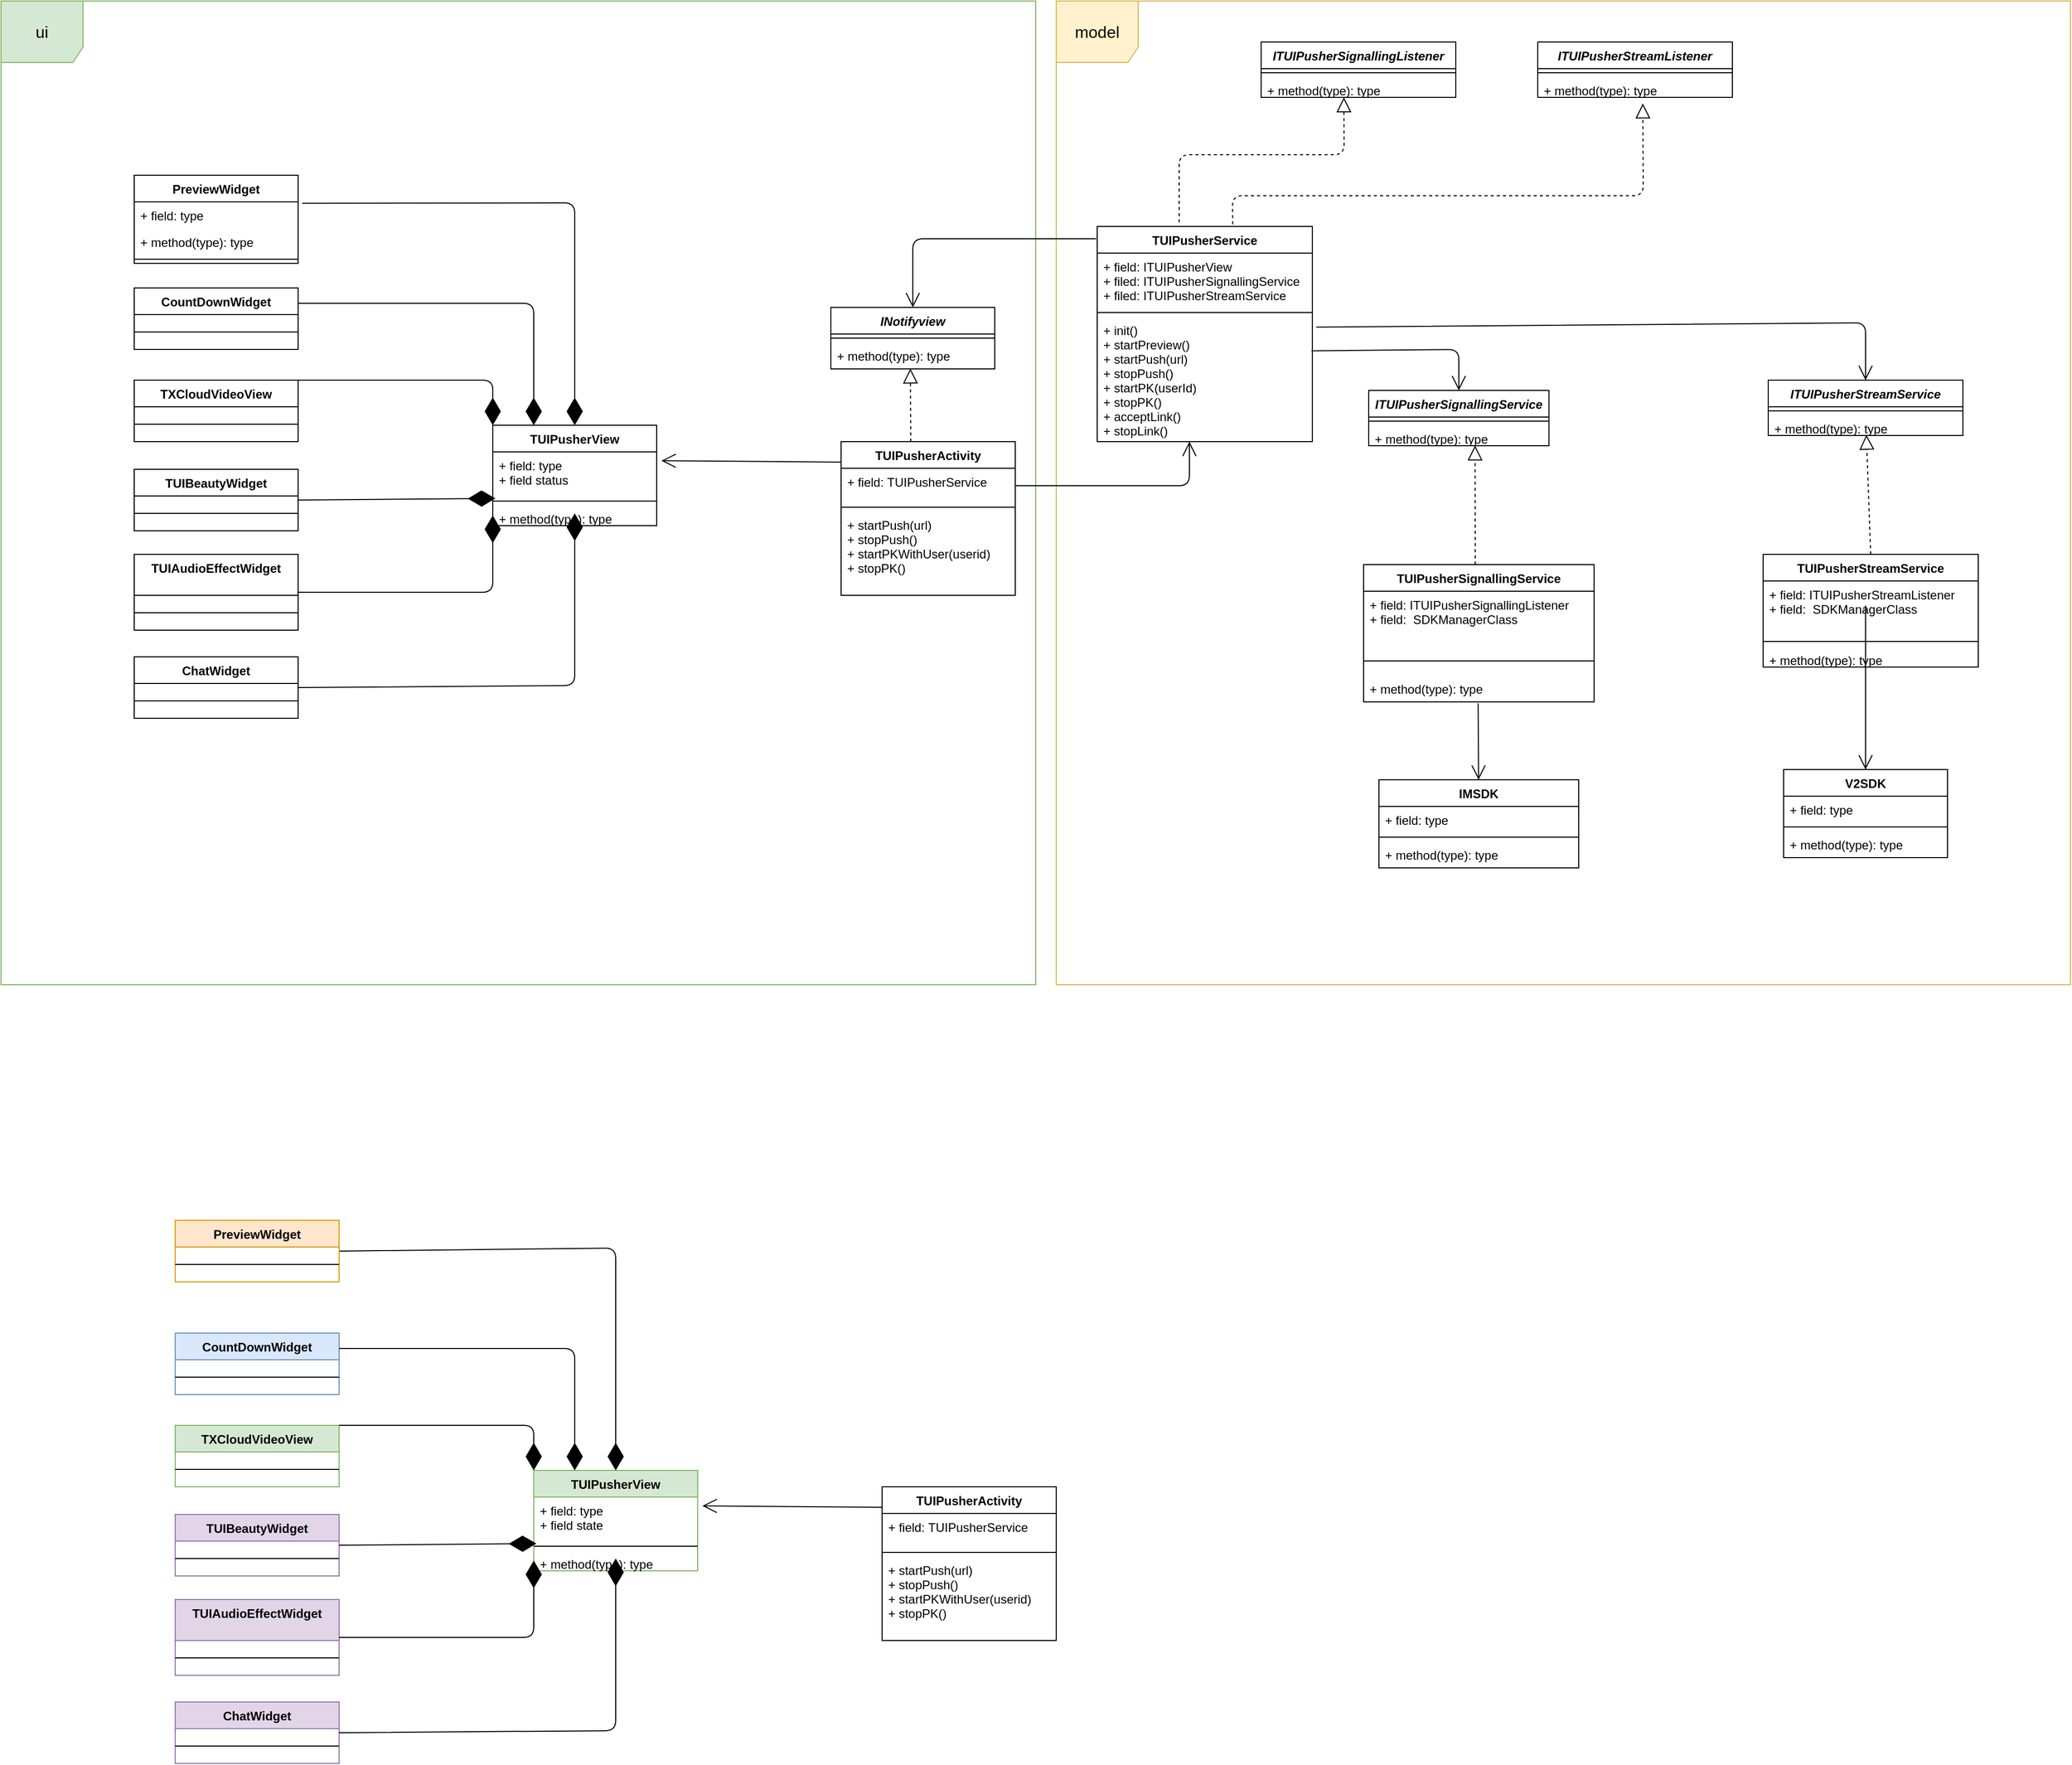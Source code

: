 <mxfile version="14.9.8" type="github">
  <diagram name="Page-1" id="9361dd3d-8414-5efd-6122-117bd74ce7a7">
    <mxGraphModel dx="2794" dy="1544" grid="1" gridSize="10" guides="1" tooltips="1" connect="1" arrows="1" fold="1" page="0" pageScale="1.5" pageWidth="826" pageHeight="1169" background="none" math="0" shadow="0">
      <root>
        <mxCell id="0" />
        <mxCell id="1" parent="0" />
        <mxCell id="zx5UO59vT8nnXrw4bjq7-177" value="&lt;font style=&quot;font-size: 16px&quot;&gt;ui&lt;/font&gt;" style="shape=umlFrame;whiteSpace=wrap;html=1;strokeColor=#82b366;fillColor=#d5e8d4;width=80;height=60;" vertex="1" parent="1">
          <mxGeometry x="-600" y="-30" width="1010" height="960" as="geometry" />
        </mxCell>
        <mxCell id="zx5UO59vT8nnXrw4bjq7-176" value="&lt;font style=&quot;font-size: 16px&quot;&gt;model&lt;/font&gt;" style="shape=umlFrame;whiteSpace=wrap;html=1;fillColor=#FFF2CC;width=80;height=60;strokeColor=#D6B656;" vertex="1" parent="1">
          <mxGeometry x="430" y="-30" width="990" height="960" as="geometry" />
        </mxCell>
        <mxCell id="zx5UO59vT8nnXrw4bjq7-94" value="INotifyview" style="swimlane;fontStyle=3;align=center;verticalAlign=top;childLayout=stackLayout;horizontal=1;startSize=26;horizontalStack=0;resizeParent=1;resizeParentMax=0;resizeLast=0;collapsible=1;marginBottom=0;" vertex="1" parent="1">
          <mxGeometry x="210" y="269" width="160" height="60" as="geometry" />
        </mxCell>
        <mxCell id="zx5UO59vT8nnXrw4bjq7-96" value="" style="line;strokeWidth=1;fillColor=none;align=left;verticalAlign=middle;spacingTop=-1;spacingLeft=3;spacingRight=3;rotatable=0;labelPosition=right;points=[];portConstraint=eastwest;" vertex="1" parent="zx5UO59vT8nnXrw4bjq7-94">
          <mxGeometry y="26" width="160" height="8" as="geometry" />
        </mxCell>
        <mxCell id="zx5UO59vT8nnXrw4bjq7-97" value="+ method(type): type" style="text;strokeColor=none;fillColor=none;align=left;verticalAlign=top;spacingLeft=4;spacingRight=4;overflow=hidden;rotatable=0;points=[[0,0.5],[1,0.5]];portConstraint=eastwest;" vertex="1" parent="zx5UO59vT8nnXrw4bjq7-94">
          <mxGeometry y="34" width="160" height="26" as="geometry" />
        </mxCell>
        <mxCell id="zx5UO59vT8nnXrw4bjq7-98" value="TUIPusherService" style="swimlane;fontStyle=1;align=center;verticalAlign=top;childLayout=stackLayout;horizontal=1;startSize=26;horizontalStack=0;resizeParent=1;resizeParentMax=0;resizeLast=0;collapsible=1;marginBottom=0;" vertex="1" parent="1">
          <mxGeometry x="470" y="190" width="210" height="210" as="geometry" />
        </mxCell>
        <mxCell id="zx5UO59vT8nnXrw4bjq7-99" value="+ field: ITUIPusherView&#xa;+ filed: ITUIPusherSignallingService&#xa;+ filed: ITUIPusherStreamService" style="text;strokeColor=none;fillColor=none;align=left;verticalAlign=top;spacingLeft=4;spacingRight=4;overflow=hidden;rotatable=0;points=[[0,0.5],[1,0.5]];portConstraint=eastwest;" vertex="1" parent="zx5UO59vT8nnXrw4bjq7-98">
          <mxGeometry y="26" width="210" height="54" as="geometry" />
        </mxCell>
        <mxCell id="zx5UO59vT8nnXrw4bjq7-100" value="" style="line;strokeWidth=1;fillColor=none;align=left;verticalAlign=middle;spacingTop=-1;spacingLeft=3;spacingRight=3;rotatable=0;labelPosition=right;points=[];portConstraint=eastwest;" vertex="1" parent="zx5UO59vT8nnXrw4bjq7-98">
          <mxGeometry y="80" width="210" height="8" as="geometry" />
        </mxCell>
        <mxCell id="zx5UO59vT8nnXrw4bjq7-101" value="+ init()&#xa;+ startPreview()&#xa;+ startPush(url)&#xa;+ stopPush()&#xa;+ startPK(userId)&#xa;+ stopPK()&#xa;+ acceptLink()&#xa;+ stopLink()" style="text;strokeColor=none;fillColor=none;align=left;verticalAlign=top;spacingLeft=4;spacingRight=4;overflow=hidden;rotatable=0;points=[[0,0.5],[1,0.5]];portConstraint=eastwest;" vertex="1" parent="zx5UO59vT8nnXrw4bjq7-98">
          <mxGeometry y="88" width="210" height="122" as="geometry" />
        </mxCell>
        <mxCell id="zx5UO59vT8nnXrw4bjq7-106" value="PreviewWidget" style="swimlane;fontStyle=1;align=center;verticalAlign=top;childLayout=stackLayout;horizontal=1;startSize=26;horizontalStack=0;resizeParent=1;resizeParentMax=0;resizeLast=0;collapsible=1;marginBottom=0;" vertex="1" parent="1">
          <mxGeometry x="-470" y="140" width="160" height="86" as="geometry" />
        </mxCell>
        <mxCell id="zx5UO59vT8nnXrw4bjq7-107" value="+ field: type" style="text;strokeColor=none;fillColor=none;align=left;verticalAlign=top;spacingLeft=4;spacingRight=4;overflow=hidden;rotatable=0;points=[[0,0.5],[1,0.5]];portConstraint=eastwest;" vertex="1" parent="zx5UO59vT8nnXrw4bjq7-106">
          <mxGeometry y="26" width="160" height="26" as="geometry" />
        </mxCell>
        <mxCell id="zx5UO59vT8nnXrw4bjq7-109" value="+ method(type): type" style="text;strokeColor=none;fillColor=none;align=left;verticalAlign=top;spacingLeft=4;spacingRight=4;overflow=hidden;rotatable=0;points=[[0,0.5],[1,0.5]];portConstraint=eastwest;" vertex="1" parent="zx5UO59vT8nnXrw4bjq7-106">
          <mxGeometry y="52" width="160" height="26" as="geometry" />
        </mxCell>
        <mxCell id="zx5UO59vT8nnXrw4bjq7-108" value="" style="line;strokeWidth=1;fillColor=none;align=left;verticalAlign=middle;spacingTop=-1;spacingLeft=3;spacingRight=3;rotatable=0;labelPosition=right;points=[];portConstraint=eastwest;" vertex="1" parent="zx5UO59vT8nnXrw4bjq7-106">
          <mxGeometry y="78" width="160" height="8" as="geometry" />
        </mxCell>
        <mxCell id="zx5UO59vT8nnXrw4bjq7-110" value="" style="endArrow=block;dashed=1;endFill=0;endSize=12;html=1;entryX=0.485;entryY=0.987;entryDx=0;entryDy=0;entryPerimeter=0;" edge="1" parent="1" target="zx5UO59vT8nnXrw4bjq7-97">
          <mxGeometry width="160" relative="1" as="geometry">
            <mxPoint x="288" y="400" as="sourcePoint" />
            <mxPoint x="470" y="410" as="targetPoint" />
          </mxGeometry>
        </mxCell>
        <mxCell id="zx5UO59vT8nnXrw4bjq7-114" value="TUIPusherSignallingService" style="swimlane;fontStyle=1;align=center;verticalAlign=top;childLayout=stackLayout;horizontal=1;startSize=26;horizontalStack=0;resizeParent=1;resizeParentMax=0;resizeLast=0;collapsible=1;marginBottom=0;" vertex="1" parent="1">
          <mxGeometry x="730" y="520" width="225" height="134" as="geometry" />
        </mxCell>
        <mxCell id="zx5UO59vT8nnXrw4bjq7-115" value="+ field: ITUIPusherSignallingListener&#xa;+ field:  SDKManagerClass" style="text;strokeColor=none;fillColor=none;align=left;verticalAlign=top;spacingLeft=4;spacingRight=4;overflow=hidden;rotatable=0;points=[[0,0.5],[1,0.5]];portConstraint=eastwest;" vertex="1" parent="zx5UO59vT8nnXrw4bjq7-114">
          <mxGeometry y="26" width="225" height="54" as="geometry" />
        </mxCell>
        <mxCell id="zx5UO59vT8nnXrw4bjq7-116" value="" style="line;strokeWidth=1;fillColor=none;align=left;verticalAlign=middle;spacingTop=-1;spacingLeft=3;spacingRight=3;rotatable=0;labelPosition=right;points=[];portConstraint=eastwest;" vertex="1" parent="zx5UO59vT8nnXrw4bjq7-114">
          <mxGeometry y="80" width="225" height="28" as="geometry" />
        </mxCell>
        <mxCell id="zx5UO59vT8nnXrw4bjq7-117" value="+ method(type): type" style="text;strokeColor=none;fillColor=none;align=left;verticalAlign=top;spacingLeft=4;spacingRight=4;overflow=hidden;rotatable=0;points=[[0,0.5],[1,0.5]];portConstraint=eastwest;" vertex="1" parent="zx5UO59vT8nnXrw4bjq7-114">
          <mxGeometry y="108" width="225" height="26" as="geometry" />
        </mxCell>
        <mxCell id="zx5UO59vT8nnXrw4bjq7-118" value="" style="endArrow=block;dashed=1;endFill=0;endSize=12;html=1;entryX=0.59;entryY=0.986;entryDx=0;entryDy=0;entryPerimeter=0;" edge="1" parent="1" target="zx5UO59vT8nnXrw4bjq7-152">
          <mxGeometry width="160" relative="1" as="geometry">
            <mxPoint x="839" y="520" as="sourcePoint" />
            <mxPoint x="834" y="400" as="targetPoint" />
          </mxGeometry>
        </mxCell>
        <mxCell id="zx5UO59vT8nnXrw4bjq7-126" value="" style="endArrow=open;endFill=1;endSize=12;html=1;exitX=0.996;exitY=0.274;exitDx=0;exitDy=0;entryX=0.5;entryY=0;entryDx=0;entryDy=0;exitPerimeter=0;" edge="1" parent="1" source="zx5UO59vT8nnXrw4bjq7-101" target="zx5UO59vT8nnXrw4bjq7-149">
          <mxGeometry width="160" relative="1" as="geometry">
            <mxPoint x="430" y="350" as="sourcePoint" />
            <mxPoint x="730" y="300" as="targetPoint" />
            <Array as="points">
              <mxPoint x="823" y="310" />
            </Array>
          </mxGeometry>
        </mxCell>
        <mxCell id="zx5UO59vT8nnXrw4bjq7-127" value="" style="endArrow=open;endFill=1;endSize=12;html=1;exitX=1;exitY=0.5;exitDx=0;exitDy=0;" edge="1" parent="1" source="zx5UO59vT8nnXrw4bjq7-227">
          <mxGeometry width="160" relative="1" as="geometry">
            <mxPoint x="390" y="440" as="sourcePoint" />
            <mxPoint x="560" y="400" as="targetPoint" />
            <Array as="points">
              <mxPoint x="560" y="443" />
            </Array>
          </mxGeometry>
        </mxCell>
        <mxCell id="zx5UO59vT8nnXrw4bjq7-128" value="" style="endArrow=open;endFill=1;endSize=12;html=1;entryX=0.5;entryY=0;entryDx=0;entryDy=0;" edge="1" parent="1" target="zx5UO59vT8nnXrw4bjq7-94">
          <mxGeometry width="160" relative="1" as="geometry">
            <mxPoint x="469" y="202" as="sourcePoint" />
            <mxPoint x="380" y="400" as="targetPoint" />
            <Array as="points">
              <mxPoint x="290" y="202" />
            </Array>
          </mxGeometry>
        </mxCell>
        <mxCell id="zx5UO59vT8nnXrw4bjq7-129" value="ITUIPusherStreamService" style="swimlane;fontStyle=3;align=center;verticalAlign=top;childLayout=stackLayout;horizontal=1;startSize=26;horizontalStack=0;resizeParent=1;resizeParentMax=0;resizeLast=0;collapsible=1;marginBottom=0;" vertex="1" parent="1">
          <mxGeometry x="1125" y="340" width="190" height="54" as="geometry" />
        </mxCell>
        <mxCell id="zx5UO59vT8nnXrw4bjq7-131" value="" style="line;strokeWidth=1;fillColor=none;align=left;verticalAlign=middle;spacingTop=-1;spacingLeft=3;spacingRight=3;rotatable=0;labelPosition=right;points=[];portConstraint=eastwest;" vertex="1" parent="zx5UO59vT8nnXrw4bjq7-129">
          <mxGeometry y="26" width="190" height="8" as="geometry" />
        </mxCell>
        <mxCell id="zx5UO59vT8nnXrw4bjq7-132" value="+ method(type): type" style="text;strokeColor=none;fillColor=none;align=left;verticalAlign=top;spacingLeft=4;spacingRight=4;overflow=hidden;rotatable=0;points=[[0,0.5],[1,0.5]];portConstraint=eastwest;" vertex="1" parent="zx5UO59vT8nnXrw4bjq7-129">
          <mxGeometry y="34" width="190" height="20" as="geometry" />
        </mxCell>
        <mxCell id="zx5UO59vT8nnXrw4bjq7-133" value="TUIPusherStreamService" style="swimlane;fontStyle=1;align=center;verticalAlign=top;childLayout=stackLayout;horizontal=1;startSize=26;horizontalStack=0;resizeParent=1;resizeParentMax=0;resizeLast=0;collapsible=1;marginBottom=0;" vertex="1" parent="1">
          <mxGeometry x="1120" y="510" width="210" height="110" as="geometry" />
        </mxCell>
        <mxCell id="zx5UO59vT8nnXrw4bjq7-134" value="+ field: ITUIPusherStreamListener&#xa;+ field:  SDKManagerClass" style="text;strokeColor=none;fillColor=none;align=left;verticalAlign=top;spacingLeft=4;spacingRight=4;overflow=hidden;rotatable=0;points=[[0,0.5],[1,0.5]];portConstraint=eastwest;" vertex="1" parent="zx5UO59vT8nnXrw4bjq7-133">
          <mxGeometry y="26" width="210" height="54" as="geometry" />
        </mxCell>
        <mxCell id="zx5UO59vT8nnXrw4bjq7-135" value="" style="line;strokeWidth=1;fillColor=none;align=left;verticalAlign=middle;spacingTop=-1;spacingLeft=3;spacingRight=3;rotatable=0;labelPosition=right;points=[];portConstraint=eastwest;" vertex="1" parent="zx5UO59vT8nnXrw4bjq7-133">
          <mxGeometry y="80" width="210" height="10" as="geometry" />
        </mxCell>
        <mxCell id="zx5UO59vT8nnXrw4bjq7-136" value="+ method(type): type" style="text;strokeColor=none;fillColor=none;align=left;verticalAlign=top;spacingLeft=4;spacingRight=4;overflow=hidden;rotatable=0;points=[[0,0.5],[1,0.5]];portConstraint=eastwest;" vertex="1" parent="zx5UO59vT8nnXrw4bjq7-133">
          <mxGeometry y="90" width="210" height="20" as="geometry" />
        </mxCell>
        <mxCell id="zx5UO59vT8nnXrw4bjq7-137" value="" style="endArrow=block;dashed=1;endFill=0;endSize=12;html=1;exitX=0.5;exitY=0;exitDx=0;exitDy=0;entryX=0.504;entryY=0.967;entryDx=0;entryDy=0;entryPerimeter=0;" edge="1" parent="1" source="zx5UO59vT8nnXrw4bjq7-133" target="zx5UO59vT8nnXrw4bjq7-132">
          <mxGeometry width="160" relative="1" as="geometry">
            <mxPoint x="1219.11" y="460.004" as="sourcePoint" />
            <mxPoint x="1216" y="372" as="targetPoint" />
          </mxGeometry>
        </mxCell>
        <mxCell id="zx5UO59vT8nnXrw4bjq7-138" value="" style="endArrow=open;endFill=1;endSize=12;html=1;exitX=1.018;exitY=0.084;exitDx=0;exitDy=0;entryX=0.5;entryY=0;entryDx=0;entryDy=0;exitPerimeter=0;" edge="1" parent="1" source="zx5UO59vT8nnXrw4bjq7-101" target="zx5UO59vT8nnXrw4bjq7-129">
          <mxGeometry width="160" relative="1" as="geometry">
            <mxPoint x="639.68" y="211.388" as="sourcePoint" />
            <mxPoint x="740" y="310" as="targetPoint" />
            <Array as="points">
              <mxPoint x="1220" y="284" />
            </Array>
          </mxGeometry>
        </mxCell>
        <mxCell id="zx5UO59vT8nnXrw4bjq7-139" value="IMSDK" style="swimlane;fontStyle=1;align=center;verticalAlign=top;childLayout=stackLayout;horizontal=1;startSize=26;horizontalStack=0;resizeParent=1;resizeParentMax=0;resizeLast=0;collapsible=1;marginBottom=0;" vertex="1" parent="1">
          <mxGeometry x="745" y="730" width="195" height="86" as="geometry" />
        </mxCell>
        <mxCell id="zx5UO59vT8nnXrw4bjq7-140" value="+ field: type" style="text;strokeColor=none;fillColor=none;align=left;verticalAlign=top;spacingLeft=4;spacingRight=4;overflow=hidden;rotatable=0;points=[[0,0.5],[1,0.5]];portConstraint=eastwest;" vertex="1" parent="zx5UO59vT8nnXrw4bjq7-139">
          <mxGeometry y="26" width="195" height="26" as="geometry" />
        </mxCell>
        <mxCell id="zx5UO59vT8nnXrw4bjq7-141" value="" style="line;strokeWidth=1;fillColor=none;align=left;verticalAlign=middle;spacingTop=-1;spacingLeft=3;spacingRight=3;rotatable=0;labelPosition=right;points=[];portConstraint=eastwest;" vertex="1" parent="zx5UO59vT8nnXrw4bjq7-139">
          <mxGeometry y="52" width="195" height="8" as="geometry" />
        </mxCell>
        <mxCell id="zx5UO59vT8nnXrw4bjq7-142" value="+ method(type): type" style="text;strokeColor=none;fillColor=none;align=left;verticalAlign=top;spacingLeft=4;spacingRight=4;overflow=hidden;rotatable=0;points=[[0,0.5],[1,0.5]];portConstraint=eastwest;" vertex="1" parent="zx5UO59vT8nnXrw4bjq7-139">
          <mxGeometry y="60" width="195" height="26" as="geometry" />
        </mxCell>
        <mxCell id="zx5UO59vT8nnXrw4bjq7-143" value="V2SDK" style="swimlane;fontStyle=1;align=center;verticalAlign=top;childLayout=stackLayout;horizontal=1;startSize=26;horizontalStack=0;resizeParent=1;resizeParentMax=0;resizeLast=0;collapsible=1;marginBottom=0;" vertex="1" parent="1">
          <mxGeometry x="1140" y="720" width="160" height="86" as="geometry" />
        </mxCell>
        <mxCell id="zx5UO59vT8nnXrw4bjq7-144" value="+ field: type" style="text;strokeColor=none;fillColor=none;align=left;verticalAlign=top;spacingLeft=4;spacingRight=4;overflow=hidden;rotatable=0;points=[[0,0.5],[1,0.5]];portConstraint=eastwest;" vertex="1" parent="zx5UO59vT8nnXrw4bjq7-143">
          <mxGeometry y="26" width="160" height="26" as="geometry" />
        </mxCell>
        <mxCell id="zx5UO59vT8nnXrw4bjq7-145" value="" style="line;strokeWidth=1;fillColor=none;align=left;verticalAlign=middle;spacingTop=-1;spacingLeft=3;spacingRight=3;rotatable=0;labelPosition=right;points=[];portConstraint=eastwest;" vertex="1" parent="zx5UO59vT8nnXrw4bjq7-143">
          <mxGeometry y="52" width="160" height="8" as="geometry" />
        </mxCell>
        <mxCell id="zx5UO59vT8nnXrw4bjq7-146" value="+ method(type): type" style="text;strokeColor=none;fillColor=none;align=left;verticalAlign=top;spacingLeft=4;spacingRight=4;overflow=hidden;rotatable=0;points=[[0,0.5],[1,0.5]];portConstraint=eastwest;" vertex="1" parent="zx5UO59vT8nnXrw4bjq7-143">
          <mxGeometry y="60" width="160" height="26" as="geometry" />
        </mxCell>
        <mxCell id="zx5UO59vT8nnXrw4bjq7-147" value="" style="endArrow=open;endFill=1;endSize=12;html=1;exitX=0.497;exitY=1.051;exitDx=0;exitDy=0;exitPerimeter=0;" edge="1" parent="1" source="zx5UO59vT8nnXrw4bjq7-117" target="zx5UO59vT8nnXrw4bjq7-139">
          <mxGeometry width="160" relative="1" as="geometry">
            <mxPoint x="760" y="520" as="sourcePoint" />
            <mxPoint x="920" y="520" as="targetPoint" />
          </mxGeometry>
        </mxCell>
        <mxCell id="zx5UO59vT8nnXrw4bjq7-148" value="" style="endArrow=open;endFill=1;endSize=12;html=1;entryX=0.5;entryY=0;entryDx=0;entryDy=0;" edge="1" parent="1" target="zx5UO59vT8nnXrw4bjq7-143">
          <mxGeometry width="160" relative="1" as="geometry">
            <mxPoint x="1220" y="560" as="sourcePoint" />
            <mxPoint x="1003.533" y="600" as="targetPoint" />
          </mxGeometry>
        </mxCell>
        <mxCell id="zx5UO59vT8nnXrw4bjq7-149" value="ITUIPusherSignallingService" style="swimlane;fontStyle=3;align=center;verticalAlign=top;childLayout=stackLayout;horizontal=1;startSize=26;horizontalStack=0;resizeParent=1;resizeParentMax=0;resizeLast=0;collapsible=1;marginBottom=0;" vertex="1" parent="1">
          <mxGeometry x="735" y="350" width="175.93" height="54" as="geometry" />
        </mxCell>
        <mxCell id="zx5UO59vT8nnXrw4bjq7-151" value="" style="line;strokeWidth=1;fillColor=none;align=left;verticalAlign=middle;spacingTop=-1;spacingLeft=3;spacingRight=3;rotatable=0;labelPosition=right;points=[];portConstraint=eastwest;" vertex="1" parent="zx5UO59vT8nnXrw4bjq7-149">
          <mxGeometry y="26" width="175.93" height="8" as="geometry" />
        </mxCell>
        <mxCell id="zx5UO59vT8nnXrw4bjq7-152" value="+ method(type): type" style="text;strokeColor=none;fillColor=none;align=left;verticalAlign=top;spacingLeft=4;spacingRight=4;overflow=hidden;rotatable=0;points=[[0,0.5],[1,0.5]];portConstraint=eastwest;" vertex="1" parent="zx5UO59vT8nnXrw4bjq7-149">
          <mxGeometry y="34" width="175.93" height="20" as="geometry" />
        </mxCell>
        <mxCell id="zx5UO59vT8nnXrw4bjq7-153" value="ITUIPusherSignallingListener" style="swimlane;fontStyle=3;align=center;verticalAlign=top;childLayout=stackLayout;horizontal=1;startSize=26;horizontalStack=0;resizeParent=1;resizeParentMax=0;resizeLast=0;collapsible=1;marginBottom=0;" vertex="1" parent="1">
          <mxGeometry x="630" y="10" width="190" height="54" as="geometry" />
        </mxCell>
        <mxCell id="zx5UO59vT8nnXrw4bjq7-155" value="" style="line;strokeWidth=1;fillColor=none;align=left;verticalAlign=middle;spacingTop=-1;spacingLeft=3;spacingRight=3;rotatable=0;labelPosition=right;points=[];portConstraint=eastwest;" vertex="1" parent="zx5UO59vT8nnXrw4bjq7-153">
          <mxGeometry y="26" width="190" height="8" as="geometry" />
        </mxCell>
        <mxCell id="zx5UO59vT8nnXrw4bjq7-156" value="+ method(type): type" style="text;strokeColor=none;fillColor=none;align=left;verticalAlign=top;spacingLeft=4;spacingRight=4;overflow=hidden;rotatable=0;points=[[0,0.5],[1,0.5]];portConstraint=eastwest;" vertex="1" parent="zx5UO59vT8nnXrw4bjq7-153">
          <mxGeometry y="34" width="190" height="20" as="geometry" />
        </mxCell>
        <mxCell id="zx5UO59vT8nnXrw4bjq7-159" value="ITUIPusherStreamListener" style="swimlane;fontStyle=3;align=center;verticalAlign=top;childLayout=stackLayout;horizontal=1;startSize=26;horizontalStack=0;resizeParent=1;resizeParentMax=0;resizeLast=0;collapsible=1;marginBottom=0;" vertex="1" parent="1">
          <mxGeometry x="900" y="10" width="190" height="54" as="geometry" />
        </mxCell>
        <mxCell id="zx5UO59vT8nnXrw4bjq7-161" value="" style="line;strokeWidth=1;fillColor=none;align=left;verticalAlign=middle;spacingTop=-1;spacingLeft=3;spacingRight=3;rotatable=0;labelPosition=right;points=[];portConstraint=eastwest;" vertex="1" parent="zx5UO59vT8nnXrw4bjq7-159">
          <mxGeometry y="26" width="190" height="8" as="geometry" />
        </mxCell>
        <mxCell id="zx5UO59vT8nnXrw4bjq7-162" value="+ method(type): type" style="text;strokeColor=none;fillColor=none;align=left;verticalAlign=top;spacingLeft=4;spacingRight=4;overflow=hidden;rotatable=0;points=[[0,0.5],[1,0.5]];portConstraint=eastwest;" vertex="1" parent="zx5UO59vT8nnXrw4bjq7-159">
          <mxGeometry y="34" width="190" height="20" as="geometry" />
        </mxCell>
        <mxCell id="zx5UO59vT8nnXrw4bjq7-164" value="" style="endArrow=block;dashed=1;endFill=0;endSize=12;html=1;entryX=0.425;entryY=1;entryDx=0;entryDy=0;entryPerimeter=0;" edge="1" parent="1" target="zx5UO59vT8nnXrw4bjq7-156">
          <mxGeometry width="160" relative="1" as="geometry">
            <mxPoint x="550" y="186" as="sourcePoint" />
            <mxPoint x="500" y="70" as="targetPoint" />
            <Array as="points">
              <mxPoint x="550" y="120" />
              <mxPoint x="711" y="120" />
            </Array>
          </mxGeometry>
        </mxCell>
        <mxCell id="zx5UO59vT8nnXrw4bjq7-165" value="" style="endArrow=block;dashed=1;endFill=0;endSize=12;html=1;exitX=0.63;exitY=-0.01;exitDx=0;exitDy=0;entryX=0.54;entryY=1.3;entryDx=0;entryDy=0;entryPerimeter=0;exitPerimeter=0;" edge="1" parent="1" source="zx5UO59vT8nnXrw4bjq7-98" target="zx5UO59vT8nnXrw4bjq7-162">
          <mxGeometry width="160" relative="1" as="geometry">
            <mxPoint x="560" y="200" as="sourcePoint" />
            <mxPoint x="510.75" y="70" as="targetPoint" />
            <Array as="points">
              <mxPoint x="602" y="160" />
              <mxPoint x="1003" y="160" />
            </Array>
          </mxGeometry>
        </mxCell>
        <mxCell id="zx5UO59vT8nnXrw4bjq7-178" value="TUIPusherView" style="swimlane;fontStyle=1;align=center;verticalAlign=top;childLayout=stackLayout;horizontal=1;startSize=26;horizontalStack=0;resizeParent=1;resizeParentMax=0;resizeLast=0;collapsible=1;marginBottom=0;" vertex="1" parent="1">
          <mxGeometry x="-120" y="384" width="160" height="98" as="geometry" />
        </mxCell>
        <mxCell id="zx5UO59vT8nnXrw4bjq7-179" value="+ field: type&#xa;+ field status" style="text;strokeColor=none;fillColor=none;align=left;verticalAlign=top;spacingLeft=4;spacingRight=4;overflow=hidden;rotatable=0;points=[[0,0.5],[1,0.5]];portConstraint=eastwest;" vertex="1" parent="zx5UO59vT8nnXrw4bjq7-178">
          <mxGeometry y="26" width="160" height="44" as="geometry" />
        </mxCell>
        <mxCell id="zx5UO59vT8nnXrw4bjq7-180" value="" style="line;strokeWidth=1;fillColor=none;align=left;verticalAlign=middle;spacingTop=-1;spacingLeft=3;spacingRight=3;rotatable=0;labelPosition=right;points=[];portConstraint=eastwest;" vertex="1" parent="zx5UO59vT8nnXrw4bjq7-178">
          <mxGeometry y="70" width="160" height="8" as="geometry" />
        </mxCell>
        <mxCell id="zx5UO59vT8nnXrw4bjq7-181" value="+ method(type): type" style="text;strokeColor=none;fillColor=none;align=left;verticalAlign=top;spacingLeft=4;spacingRight=4;overflow=hidden;rotatable=0;points=[[0,0.5],[1,0.5]];portConstraint=eastwest;" vertex="1" parent="zx5UO59vT8nnXrw4bjq7-178">
          <mxGeometry y="78" width="160" height="20" as="geometry" />
        </mxCell>
        <mxCell id="zx5UO59vT8nnXrw4bjq7-183" value="" style="endArrow=open;endFill=1;endSize=12;html=1;entryX=1.029;entryY=0.195;entryDx=0;entryDy=0;exitX=0;exitY=0.25;exitDx=0;exitDy=0;entryPerimeter=0;" edge="1" parent="1" target="zx5UO59vT8nnXrw4bjq7-179">
          <mxGeometry width="160" relative="1" as="geometry">
            <mxPoint x="220" y="420" as="sourcePoint" />
            <mxPoint x="64.8" y="233.994" as="targetPoint" />
          </mxGeometry>
        </mxCell>
        <mxCell id="zx5UO59vT8nnXrw4bjq7-188" value="" style="endArrow=diamondThin;endFill=1;endSize=24;html=1;entryX=0.5;entryY=0;entryDx=0;entryDy=0;exitX=1.025;exitY=0.055;exitDx=0;exitDy=0;exitPerimeter=0;" edge="1" parent="1" source="zx5UO59vT8nnXrw4bjq7-107" target="zx5UO59vT8nnXrw4bjq7-178">
          <mxGeometry width="160" relative="1" as="geometry">
            <mxPoint x="-300" y="40" as="sourcePoint" />
            <mxPoint x="390" y="410" as="targetPoint" />
            <Array as="points">
              <mxPoint x="-40" y="167" />
            </Array>
          </mxGeometry>
        </mxCell>
        <mxCell id="zx5UO59vT8nnXrw4bjq7-199" value="CountDownWidget" style="swimlane;fontStyle=1;align=center;verticalAlign=top;childLayout=stackLayout;horizontal=1;startSize=26;horizontalStack=0;resizeParent=1;resizeParentMax=0;resizeLast=0;collapsible=1;marginBottom=0;" vertex="1" parent="1">
          <mxGeometry x="-470" y="250" width="160" height="60" as="geometry" />
        </mxCell>
        <mxCell id="zx5UO59vT8nnXrw4bjq7-200" value="" style="line;strokeWidth=1;fillColor=none;align=left;verticalAlign=middle;spacingTop=-1;spacingLeft=3;spacingRight=3;rotatable=0;labelPosition=right;points=[];portConstraint=eastwest;" vertex="1" parent="zx5UO59vT8nnXrw4bjq7-199">
          <mxGeometry y="26" width="160" height="34" as="geometry" />
        </mxCell>
        <mxCell id="zx5UO59vT8nnXrw4bjq7-201" value="" style="endArrow=diamondThin;endFill=1;endSize=24;html=1;exitX=1;exitY=0.25;exitDx=0;exitDy=0;entryX=0.25;entryY=0;entryDx=0;entryDy=0;" edge="1" parent="1" source="zx5UO59vT8nnXrw4bjq7-199" target="zx5UO59vT8nnXrw4bjq7-178">
          <mxGeometry width="160" relative="1" as="geometry">
            <mxPoint x="-290" y="291" as="sourcePoint" />
            <mxPoint x="-110" y="260" as="targetPoint" />
            <Array as="points">
              <mxPoint x="-80" y="265" />
            </Array>
          </mxGeometry>
        </mxCell>
        <mxCell id="zx5UO59vT8nnXrw4bjq7-202" value="TXCloudVideoView" style="swimlane;fontStyle=1;align=center;verticalAlign=top;childLayout=stackLayout;horizontal=1;startSize=26;horizontalStack=0;resizeParent=1;resizeParentMax=0;resizeLast=0;collapsible=1;marginBottom=0;" vertex="1" parent="1">
          <mxGeometry x="-470" y="340" width="160" height="60" as="geometry" />
        </mxCell>
        <mxCell id="zx5UO59vT8nnXrw4bjq7-203" value="" style="line;strokeWidth=1;fillColor=none;align=left;verticalAlign=middle;spacingTop=-1;spacingLeft=3;spacingRight=3;rotatable=0;labelPosition=right;points=[];portConstraint=eastwest;" vertex="1" parent="zx5UO59vT8nnXrw4bjq7-202">
          <mxGeometry y="26" width="160" height="34" as="geometry" />
        </mxCell>
        <mxCell id="zx5UO59vT8nnXrw4bjq7-204" value="" style="endArrow=diamondThin;endFill=1;endSize=24;html=1;exitX=1;exitY=0;exitDx=0;exitDy=0;entryX=0;entryY=0;entryDx=0;entryDy=0;" edge="1" parent="1" source="zx5UO59vT8nnXrw4bjq7-202" target="zx5UO59vT8nnXrw4bjq7-178">
          <mxGeometry width="160" relative="1" as="geometry">
            <mxPoint x="220" y="820" as="sourcePoint" />
            <mxPoint x="-120" y="619" as="targetPoint" />
            <Array as="points">
              <mxPoint x="-120" y="340" />
            </Array>
          </mxGeometry>
        </mxCell>
        <mxCell id="zx5UO59vT8nnXrw4bjq7-205" value="TUIBeautyWidget" style="swimlane;fontStyle=1;align=center;verticalAlign=top;childLayout=stackLayout;horizontal=1;startSize=26;horizontalStack=0;resizeParent=1;resizeParentMax=0;resizeLast=0;collapsible=1;marginBottom=0;" vertex="1" parent="1">
          <mxGeometry x="-470" y="427" width="160" height="60" as="geometry" />
        </mxCell>
        <mxCell id="zx5UO59vT8nnXrw4bjq7-206" value="" style="line;strokeWidth=1;fillColor=none;align=left;verticalAlign=middle;spacingTop=-1;spacingLeft=3;spacingRight=3;rotatable=0;labelPosition=right;points=[];portConstraint=eastwest;" vertex="1" parent="zx5UO59vT8nnXrw4bjq7-205">
          <mxGeometry y="26" width="160" height="34" as="geometry" />
        </mxCell>
        <mxCell id="zx5UO59vT8nnXrw4bjq7-207" value="" style="endArrow=diamondThin;endFill=1;endSize=24;html=1;entryX=0.016;entryY=0.179;entryDx=0;entryDy=0;entryPerimeter=0;exitX=1;exitY=0.5;exitDx=0;exitDy=0;" edge="1" parent="1" source="zx5UO59vT8nnXrw4bjq7-205" target="zx5UO59vT8nnXrw4bjq7-180">
          <mxGeometry width="160" relative="1" as="geometry">
            <mxPoint x="-310" y="437" as="sourcePoint" />
            <mxPoint x="-122.08" y="636.004" as="targetPoint" />
          </mxGeometry>
        </mxCell>
        <mxCell id="zx5UO59vT8nnXrw4bjq7-208" value="TUIAudioEffectWidget" style="swimlane;fontStyle=1;align=center;verticalAlign=top;childLayout=stackLayout;horizontal=1;startSize=40;horizontalStack=0;resizeParent=1;resizeParentMax=0;resizeLast=0;collapsible=1;marginBottom=0;" vertex="1" parent="1">
          <mxGeometry x="-470" y="510" width="160" height="74" as="geometry" />
        </mxCell>
        <mxCell id="zx5UO59vT8nnXrw4bjq7-209" value="" style="line;strokeWidth=1;fillColor=none;align=left;verticalAlign=middle;spacingTop=-1;spacingLeft=3;spacingRight=3;rotatable=0;labelPosition=right;points=[];portConstraint=eastwest;" vertex="1" parent="zx5UO59vT8nnXrw4bjq7-208">
          <mxGeometry y="40" width="160" height="34" as="geometry" />
        </mxCell>
        <mxCell id="zx5UO59vT8nnXrw4bjq7-210" value="" style="endArrow=diamondThin;endFill=1;endSize=24;html=1;exitX=1;exitY=0.5;exitDx=0;exitDy=0;entryX=0;entryY=0.5;entryDx=0;entryDy=0;" edge="1" parent="1" source="zx5UO59vT8nnXrw4bjq7-208" target="zx5UO59vT8nnXrw4bjq7-181">
          <mxGeometry width="160" relative="1" as="geometry">
            <mxPoint x="-300" y="695" as="sourcePoint" />
            <mxPoint x="-120" y="650" as="targetPoint" />
            <Array as="points">
              <mxPoint x="-120" y="547" />
            </Array>
          </mxGeometry>
        </mxCell>
        <mxCell id="zx5UO59vT8nnXrw4bjq7-218" value="ChatWidget" style="swimlane;fontStyle=1;align=center;verticalAlign=top;childLayout=stackLayout;horizontal=1;startSize=26;horizontalStack=0;resizeParent=1;resizeParentMax=0;resizeLast=0;collapsible=1;marginBottom=0;" vertex="1" parent="1">
          <mxGeometry x="-470" y="610" width="160" height="60" as="geometry" />
        </mxCell>
        <mxCell id="zx5UO59vT8nnXrw4bjq7-219" value="" style="line;strokeWidth=1;fillColor=none;align=left;verticalAlign=middle;spacingTop=-1;spacingLeft=3;spacingRight=3;rotatable=0;labelPosition=right;points=[];portConstraint=eastwest;" vertex="1" parent="zx5UO59vT8nnXrw4bjq7-218">
          <mxGeometry y="26" width="160" height="34" as="geometry" />
        </mxCell>
        <mxCell id="zx5UO59vT8nnXrw4bjq7-226" value="TUIPusherActivity" style="swimlane;fontStyle=1;align=center;verticalAlign=top;childLayout=stackLayout;horizontal=1;startSize=26;horizontalStack=0;resizeParent=1;resizeParentMax=0;resizeLast=0;collapsible=1;marginBottom=0;" vertex="1" parent="1">
          <mxGeometry x="220" y="400" width="170" height="150" as="geometry" />
        </mxCell>
        <mxCell id="zx5UO59vT8nnXrw4bjq7-227" value="+ field: TUIPusherService" style="text;strokeColor=none;fillColor=none;align=left;verticalAlign=top;spacingLeft=4;spacingRight=4;overflow=hidden;rotatable=0;points=[[0,0.5],[1,0.5]];portConstraint=eastwest;" vertex="1" parent="zx5UO59vT8nnXrw4bjq7-226">
          <mxGeometry y="26" width="170" height="34" as="geometry" />
        </mxCell>
        <mxCell id="zx5UO59vT8nnXrw4bjq7-228" value="" style="line;strokeWidth=1;fillColor=none;align=left;verticalAlign=middle;spacingTop=-1;spacingLeft=3;spacingRight=3;rotatable=0;labelPosition=right;points=[];portConstraint=eastwest;" vertex="1" parent="zx5UO59vT8nnXrw4bjq7-226">
          <mxGeometry y="60" width="170" height="8" as="geometry" />
        </mxCell>
        <mxCell id="zx5UO59vT8nnXrw4bjq7-229" value="+ startPush(url)&#xa;+ stopPush()&#xa;+ startPKWithUser(userid)&#xa;+ stopPK()" style="text;strokeColor=none;fillColor=none;align=left;verticalAlign=top;spacingLeft=4;spacingRight=4;overflow=hidden;rotatable=0;points=[[0,0.5],[1,0.5]];portConstraint=eastwest;" vertex="1" parent="zx5UO59vT8nnXrw4bjq7-226">
          <mxGeometry y="68" width="170" height="82" as="geometry" />
        </mxCell>
        <mxCell id="zx5UO59vT8nnXrw4bjq7-220" value="" style="endArrow=diamondThin;endFill=1;endSize=24;html=1;exitX=1;exitY=0.5;exitDx=0;exitDy=0;" edge="1" parent="1" source="zx5UO59vT8nnXrw4bjq7-218">
          <mxGeometry width="160" relative="1" as="geometry">
            <mxPoint x="-310" y="644" as="sourcePoint" />
            <mxPoint x="-40" y="470" as="targetPoint" />
            <Array as="points">
              <mxPoint x="-40" y="638" />
            </Array>
          </mxGeometry>
        </mxCell>
        <mxCell id="zx5UO59vT8nnXrw4bjq7-272" value="TUIPusherView" style="swimlane;fontStyle=1;align=center;verticalAlign=top;childLayout=stackLayout;horizontal=1;startSize=26;horizontalStack=0;resizeParent=1;resizeParentMax=0;resizeLast=0;collapsible=1;marginBottom=0;fillColor=#d5e8d4;strokeColor=#82b366;" vertex="1" parent="1">
          <mxGeometry x="-80" y="1404" width="160" height="98" as="geometry" />
        </mxCell>
        <mxCell id="zx5UO59vT8nnXrw4bjq7-273" value="+ field: type&#xa;+ field state" style="text;strokeColor=none;fillColor=none;align=left;verticalAlign=top;spacingLeft=4;spacingRight=4;overflow=hidden;rotatable=0;points=[[0,0.5],[1,0.5]];portConstraint=eastwest;" vertex="1" parent="zx5UO59vT8nnXrw4bjq7-272">
          <mxGeometry y="26" width="160" height="44" as="geometry" />
        </mxCell>
        <mxCell id="zx5UO59vT8nnXrw4bjq7-274" value="" style="line;strokeWidth=1;fillColor=none;align=left;verticalAlign=middle;spacingTop=-1;spacingLeft=3;spacingRight=3;rotatable=0;labelPosition=right;points=[];portConstraint=eastwest;" vertex="1" parent="zx5UO59vT8nnXrw4bjq7-272">
          <mxGeometry y="70" width="160" height="8" as="geometry" />
        </mxCell>
        <mxCell id="zx5UO59vT8nnXrw4bjq7-275" value="+ method(type): type" style="text;strokeColor=none;fillColor=none;align=left;verticalAlign=top;spacingLeft=4;spacingRight=4;overflow=hidden;rotatable=0;points=[[0,0.5],[1,0.5]];portConstraint=eastwest;" vertex="1" parent="zx5UO59vT8nnXrw4bjq7-272">
          <mxGeometry y="78" width="160" height="20" as="geometry" />
        </mxCell>
        <mxCell id="zx5UO59vT8nnXrw4bjq7-276" value="" style="endArrow=open;endFill=1;endSize=12;html=1;entryX=1.029;entryY=0.195;entryDx=0;entryDy=0;exitX=0;exitY=0.25;exitDx=0;exitDy=0;entryPerimeter=0;" edge="1" parent="1" target="zx5UO59vT8nnXrw4bjq7-273">
          <mxGeometry width="160" relative="1" as="geometry">
            <mxPoint x="260" y="1440" as="sourcePoint" />
            <mxPoint x="104.8" y="1253.994" as="targetPoint" />
          </mxGeometry>
        </mxCell>
        <mxCell id="zx5UO59vT8nnXrw4bjq7-277" value="" style="endArrow=diamondThin;endFill=1;endSize=24;html=1;entryX=0.5;entryY=0;entryDx=0;entryDy=0;exitX=1;exitY=0.5;exitDx=0;exitDy=0;" edge="1" parent="1" source="zx5UO59vT8nnXrw4bjq7-298" target="zx5UO59vT8nnXrw4bjq7-272">
          <mxGeometry width="160" relative="1" as="geometry">
            <mxPoint x="-266" y="1187.43" as="sourcePoint" />
            <mxPoint x="430" y="1430" as="targetPoint" />
            <Array as="points">
              <mxPoint y="1187" />
            </Array>
          </mxGeometry>
        </mxCell>
        <mxCell id="zx5UO59vT8nnXrw4bjq7-278" value="CountDownWidget" style="swimlane;fontStyle=1;align=center;verticalAlign=top;childLayout=stackLayout;horizontal=1;startSize=26;horizontalStack=0;resizeParent=1;resizeParentMax=0;resizeLast=0;collapsible=1;marginBottom=0;fillColor=#dae8fc;strokeColor=#6c8ebf;" vertex="1" parent="1">
          <mxGeometry x="-430" y="1270" width="160" height="60" as="geometry" />
        </mxCell>
        <mxCell id="zx5UO59vT8nnXrw4bjq7-279" value="" style="line;strokeWidth=1;fillColor=none;align=left;verticalAlign=middle;spacingTop=-1;spacingLeft=3;spacingRight=3;rotatable=0;labelPosition=right;points=[];portConstraint=eastwest;" vertex="1" parent="zx5UO59vT8nnXrw4bjq7-278">
          <mxGeometry y="26" width="160" height="34" as="geometry" />
        </mxCell>
        <mxCell id="zx5UO59vT8nnXrw4bjq7-280" value="" style="endArrow=diamondThin;endFill=1;endSize=24;html=1;exitX=1;exitY=0.25;exitDx=0;exitDy=0;entryX=0.25;entryY=0;entryDx=0;entryDy=0;" edge="1" parent="1" source="zx5UO59vT8nnXrw4bjq7-278" target="zx5UO59vT8nnXrw4bjq7-272">
          <mxGeometry width="160" relative="1" as="geometry">
            <mxPoint x="-250" y="1311" as="sourcePoint" />
            <mxPoint x="-70" y="1280" as="targetPoint" />
            <Array as="points">
              <mxPoint x="-40" y="1285" />
            </Array>
          </mxGeometry>
        </mxCell>
        <mxCell id="zx5UO59vT8nnXrw4bjq7-281" value="TXCloudVideoView" style="swimlane;fontStyle=1;align=center;verticalAlign=top;childLayout=stackLayout;horizontal=1;startSize=26;horizontalStack=0;resizeParent=1;resizeParentMax=0;resizeLast=0;collapsible=1;marginBottom=0;fillColor=#d5e8d4;strokeColor=#82b366;" vertex="1" parent="1">
          <mxGeometry x="-430" y="1360" width="160" height="60" as="geometry" />
        </mxCell>
        <mxCell id="zx5UO59vT8nnXrw4bjq7-282" value="" style="line;strokeWidth=1;fillColor=none;align=left;verticalAlign=middle;spacingTop=-1;spacingLeft=3;spacingRight=3;rotatable=0;labelPosition=right;points=[];portConstraint=eastwest;" vertex="1" parent="zx5UO59vT8nnXrw4bjq7-281">
          <mxGeometry y="26" width="160" height="34" as="geometry" />
        </mxCell>
        <mxCell id="zx5UO59vT8nnXrw4bjq7-283" value="" style="endArrow=diamondThin;endFill=1;endSize=24;html=1;exitX=1;exitY=0;exitDx=0;exitDy=0;entryX=0;entryY=0;entryDx=0;entryDy=0;" edge="1" parent="1" source="zx5UO59vT8nnXrw4bjq7-281" target="zx5UO59vT8nnXrw4bjq7-272">
          <mxGeometry width="160" relative="1" as="geometry">
            <mxPoint x="260" y="1840" as="sourcePoint" />
            <mxPoint x="-80" y="1639" as="targetPoint" />
            <Array as="points">
              <mxPoint x="-80" y="1360" />
            </Array>
          </mxGeometry>
        </mxCell>
        <mxCell id="zx5UO59vT8nnXrw4bjq7-284" value="TUIBeautyWidget" style="swimlane;fontStyle=1;align=center;verticalAlign=top;childLayout=stackLayout;horizontal=1;startSize=26;horizontalStack=0;resizeParent=1;resizeParentMax=0;resizeLast=0;collapsible=1;marginBottom=0;fillColor=#e1d5e7;strokeColor=#9673a6;" vertex="1" parent="1">
          <mxGeometry x="-430" y="1447" width="160" height="60" as="geometry" />
        </mxCell>
        <mxCell id="zx5UO59vT8nnXrw4bjq7-285" value="" style="line;strokeWidth=1;fillColor=none;align=left;verticalAlign=middle;spacingTop=-1;spacingLeft=3;spacingRight=3;rotatable=0;labelPosition=right;points=[];portConstraint=eastwest;" vertex="1" parent="zx5UO59vT8nnXrw4bjq7-284">
          <mxGeometry y="26" width="160" height="34" as="geometry" />
        </mxCell>
        <mxCell id="zx5UO59vT8nnXrw4bjq7-286" value="" style="endArrow=diamondThin;endFill=1;endSize=24;html=1;entryX=0.016;entryY=0.179;entryDx=0;entryDy=0;entryPerimeter=0;exitX=1;exitY=0.5;exitDx=0;exitDy=0;" edge="1" parent="1" source="zx5UO59vT8nnXrw4bjq7-284" target="zx5UO59vT8nnXrw4bjq7-274">
          <mxGeometry width="160" relative="1" as="geometry">
            <mxPoint x="-270" y="1457" as="sourcePoint" />
            <mxPoint x="-82.08" y="1656.004" as="targetPoint" />
          </mxGeometry>
        </mxCell>
        <mxCell id="zx5UO59vT8nnXrw4bjq7-287" value="TUIAudioEffectWidget" style="swimlane;fontStyle=1;align=center;verticalAlign=top;childLayout=stackLayout;horizontal=1;startSize=40;horizontalStack=0;resizeParent=1;resizeParentMax=0;resizeLast=0;collapsible=1;marginBottom=0;fillColor=#e1d5e7;strokeColor=#9673a6;" vertex="1" parent="1">
          <mxGeometry x="-430" y="1530" width="160" height="74" as="geometry" />
        </mxCell>
        <mxCell id="zx5UO59vT8nnXrw4bjq7-288" value="" style="line;strokeWidth=1;fillColor=none;align=left;verticalAlign=middle;spacingTop=-1;spacingLeft=3;spacingRight=3;rotatable=0;labelPosition=right;points=[];portConstraint=eastwest;" vertex="1" parent="zx5UO59vT8nnXrw4bjq7-287">
          <mxGeometry y="40" width="160" height="34" as="geometry" />
        </mxCell>
        <mxCell id="zx5UO59vT8nnXrw4bjq7-289" value="" style="endArrow=diamondThin;endFill=1;endSize=24;html=1;exitX=1;exitY=0.5;exitDx=0;exitDy=0;entryX=0;entryY=0.5;entryDx=0;entryDy=0;" edge="1" parent="1" source="zx5UO59vT8nnXrw4bjq7-287" target="zx5UO59vT8nnXrw4bjq7-275">
          <mxGeometry width="160" relative="1" as="geometry">
            <mxPoint x="-260" y="1715" as="sourcePoint" />
            <mxPoint x="-80" y="1670" as="targetPoint" />
            <Array as="points">
              <mxPoint x="-80" y="1567" />
            </Array>
          </mxGeometry>
        </mxCell>
        <mxCell id="zx5UO59vT8nnXrw4bjq7-290" value="ChatWidget" style="swimlane;fontStyle=1;align=center;verticalAlign=top;childLayout=stackLayout;horizontal=1;startSize=26;horizontalStack=0;resizeParent=1;resizeParentMax=0;resizeLast=0;collapsible=1;marginBottom=0;fillColor=#e1d5e7;strokeColor=#9673a6;" vertex="1" parent="1">
          <mxGeometry x="-430" y="1630" width="160" height="60" as="geometry" />
        </mxCell>
        <mxCell id="zx5UO59vT8nnXrw4bjq7-291" value="" style="line;strokeWidth=1;fillColor=none;align=left;verticalAlign=middle;spacingTop=-1;spacingLeft=3;spacingRight=3;rotatable=0;labelPosition=right;points=[];portConstraint=eastwest;" vertex="1" parent="zx5UO59vT8nnXrw4bjq7-290">
          <mxGeometry y="26" width="160" height="34" as="geometry" />
        </mxCell>
        <mxCell id="zx5UO59vT8nnXrw4bjq7-292" value="TUIPusherActivity" style="swimlane;fontStyle=1;align=center;verticalAlign=top;childLayout=stackLayout;horizontal=1;startSize=26;horizontalStack=0;resizeParent=1;resizeParentMax=0;resizeLast=0;collapsible=1;marginBottom=0;" vertex="1" parent="1">
          <mxGeometry x="260" y="1420" width="170" height="150" as="geometry" />
        </mxCell>
        <mxCell id="zx5UO59vT8nnXrw4bjq7-293" value="+ field: TUIPusherService" style="text;strokeColor=none;fillColor=none;align=left;verticalAlign=top;spacingLeft=4;spacingRight=4;overflow=hidden;rotatable=0;points=[[0,0.5],[1,0.5]];portConstraint=eastwest;" vertex="1" parent="zx5UO59vT8nnXrw4bjq7-292">
          <mxGeometry y="26" width="170" height="34" as="geometry" />
        </mxCell>
        <mxCell id="zx5UO59vT8nnXrw4bjq7-294" value="" style="line;strokeWidth=1;fillColor=none;align=left;verticalAlign=middle;spacingTop=-1;spacingLeft=3;spacingRight=3;rotatable=0;labelPosition=right;points=[];portConstraint=eastwest;" vertex="1" parent="zx5UO59vT8nnXrw4bjq7-292">
          <mxGeometry y="60" width="170" height="8" as="geometry" />
        </mxCell>
        <mxCell id="zx5UO59vT8nnXrw4bjq7-295" value="+ startPush(url)&#xa;+ stopPush()&#xa;+ startPKWithUser(userid)&#xa;+ stopPK()" style="text;strokeColor=none;fillColor=none;align=left;verticalAlign=top;spacingLeft=4;spacingRight=4;overflow=hidden;rotatable=0;points=[[0,0.5],[1,0.5]];portConstraint=eastwest;" vertex="1" parent="zx5UO59vT8nnXrw4bjq7-292">
          <mxGeometry y="68" width="170" height="82" as="geometry" />
        </mxCell>
        <mxCell id="zx5UO59vT8nnXrw4bjq7-296" value="" style="endArrow=diamondThin;endFill=1;endSize=24;html=1;exitX=1;exitY=0.5;exitDx=0;exitDy=0;" edge="1" parent="1" source="zx5UO59vT8nnXrw4bjq7-290">
          <mxGeometry width="160" relative="1" as="geometry">
            <mxPoint x="-270" y="1664" as="sourcePoint" />
            <mxPoint y="1490" as="targetPoint" />
            <Array as="points">
              <mxPoint y="1658" />
            </Array>
          </mxGeometry>
        </mxCell>
        <mxCell id="zx5UO59vT8nnXrw4bjq7-298" value="PreviewWidget" style="swimlane;fontStyle=1;align=center;verticalAlign=top;childLayout=stackLayout;horizontal=1;startSize=26;horizontalStack=0;resizeParent=1;resizeParentMax=0;resizeLast=0;collapsible=1;marginBottom=0;fillColor=#ffe6cc;strokeColor=#d79b00;" vertex="1" parent="1">
          <mxGeometry x="-430" y="1160" width="160" height="60" as="geometry" />
        </mxCell>
        <mxCell id="zx5UO59vT8nnXrw4bjq7-299" value="" style="line;strokeWidth=1;fillColor=none;align=left;verticalAlign=middle;spacingTop=-1;spacingLeft=3;spacingRight=3;rotatable=0;labelPosition=right;points=[];portConstraint=eastwest;" vertex="1" parent="zx5UO59vT8nnXrw4bjq7-298">
          <mxGeometry y="26" width="160" height="34" as="geometry" />
        </mxCell>
      </root>
    </mxGraphModel>
  </diagram>
</mxfile>

